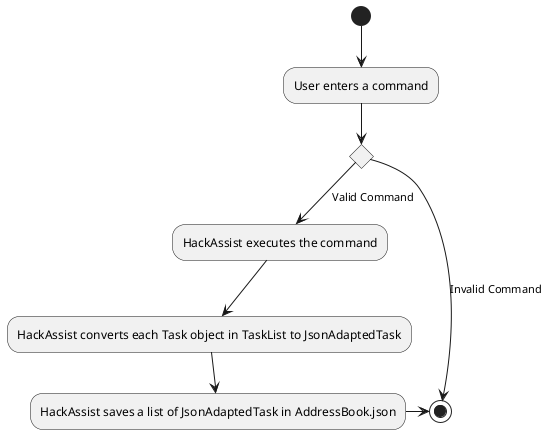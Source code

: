 @startuml

(*) --> "User enters a command"
if "" then
  -->[Valid Command] "HackAssist executes the command"
  --> "HackAssist converts each Task object in TaskList to JsonAdaptedTask"
  --> "HackAssist saves a list of JsonAdaptedTask in AddressBook.json"
  -right-> (*)
else
  -->[Invalid Command] (*)
endif

@enduml
